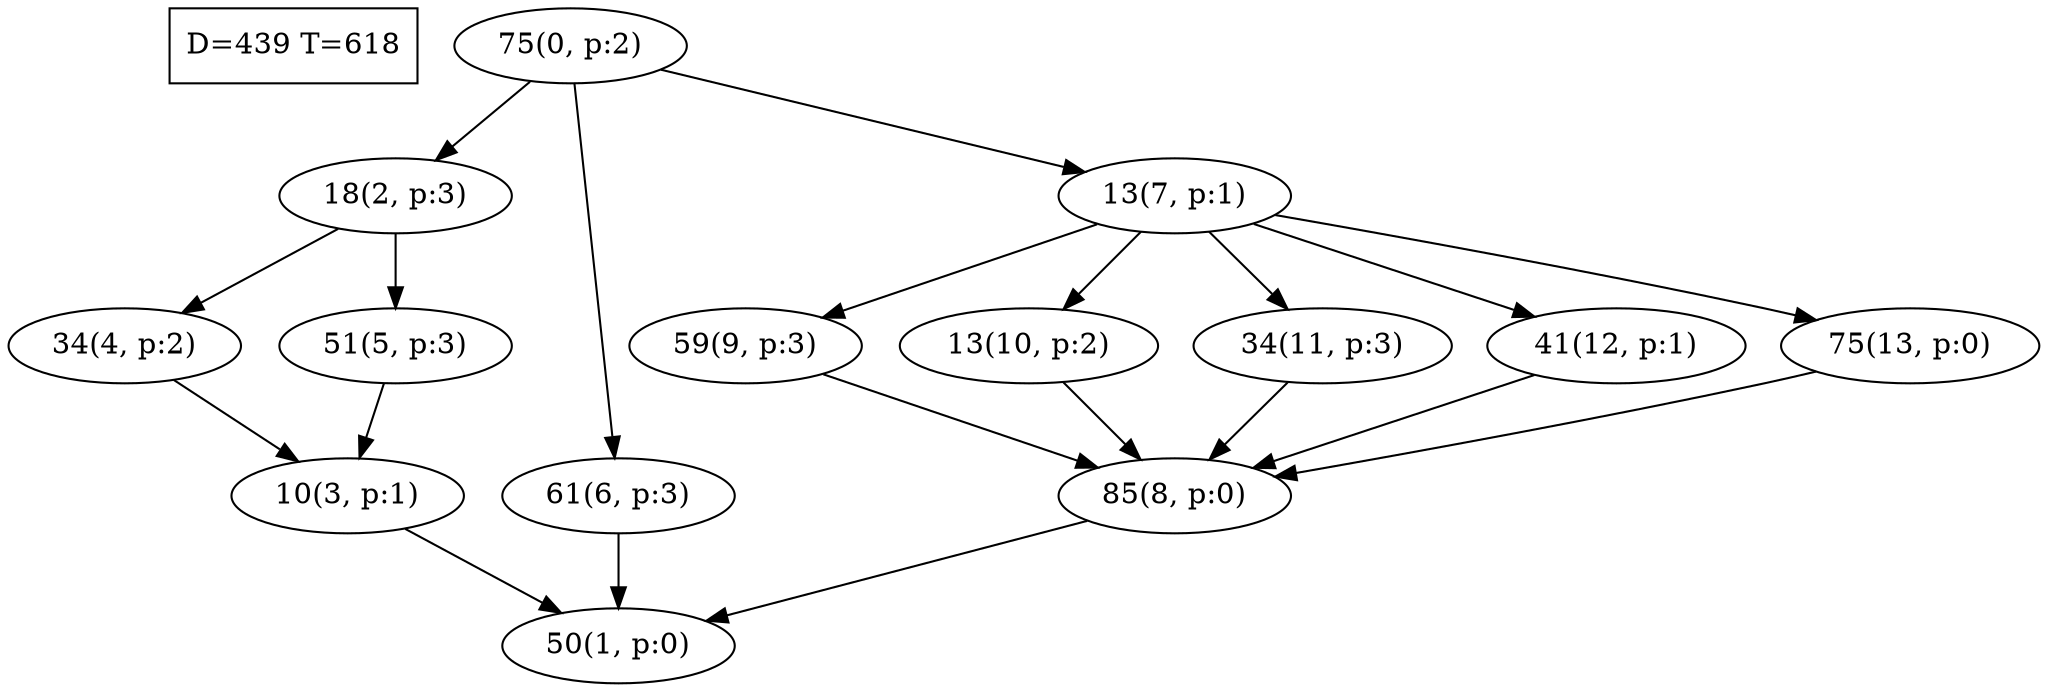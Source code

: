 digraph Task {
i [shape=box, label="D=439 T=618"]; 
0 [label="75(0, p:2)"];
1 [label="50(1, p:0)"];
2 [label="18(2, p:3)"];
3 [label="10(3, p:1)"];
4 [label="34(4, p:2)"];
5 [label="51(5, p:3)"];
6 [label="61(6, p:3)"];
7 [label="13(7, p:1)"];
8 [label="85(8, p:0)"];
9 [label="59(9, p:3)"];
10 [label="13(10, p:2)"];
11 [label="34(11, p:3)"];
12 [label="41(12, p:1)"];
13 [label="75(13, p:0)"];
0 -> 2;
0 -> 6;
0 -> 7;
2 -> 4;
2 -> 5;
3 -> 1;
4 -> 3;
5 -> 3;
6 -> 1;
7 -> 9;
7 -> 10;
7 -> 11;
7 -> 12;
7 -> 13;
8 -> 1;
9 -> 8;
10 -> 8;
11 -> 8;
12 -> 8;
13 -> 8;
}